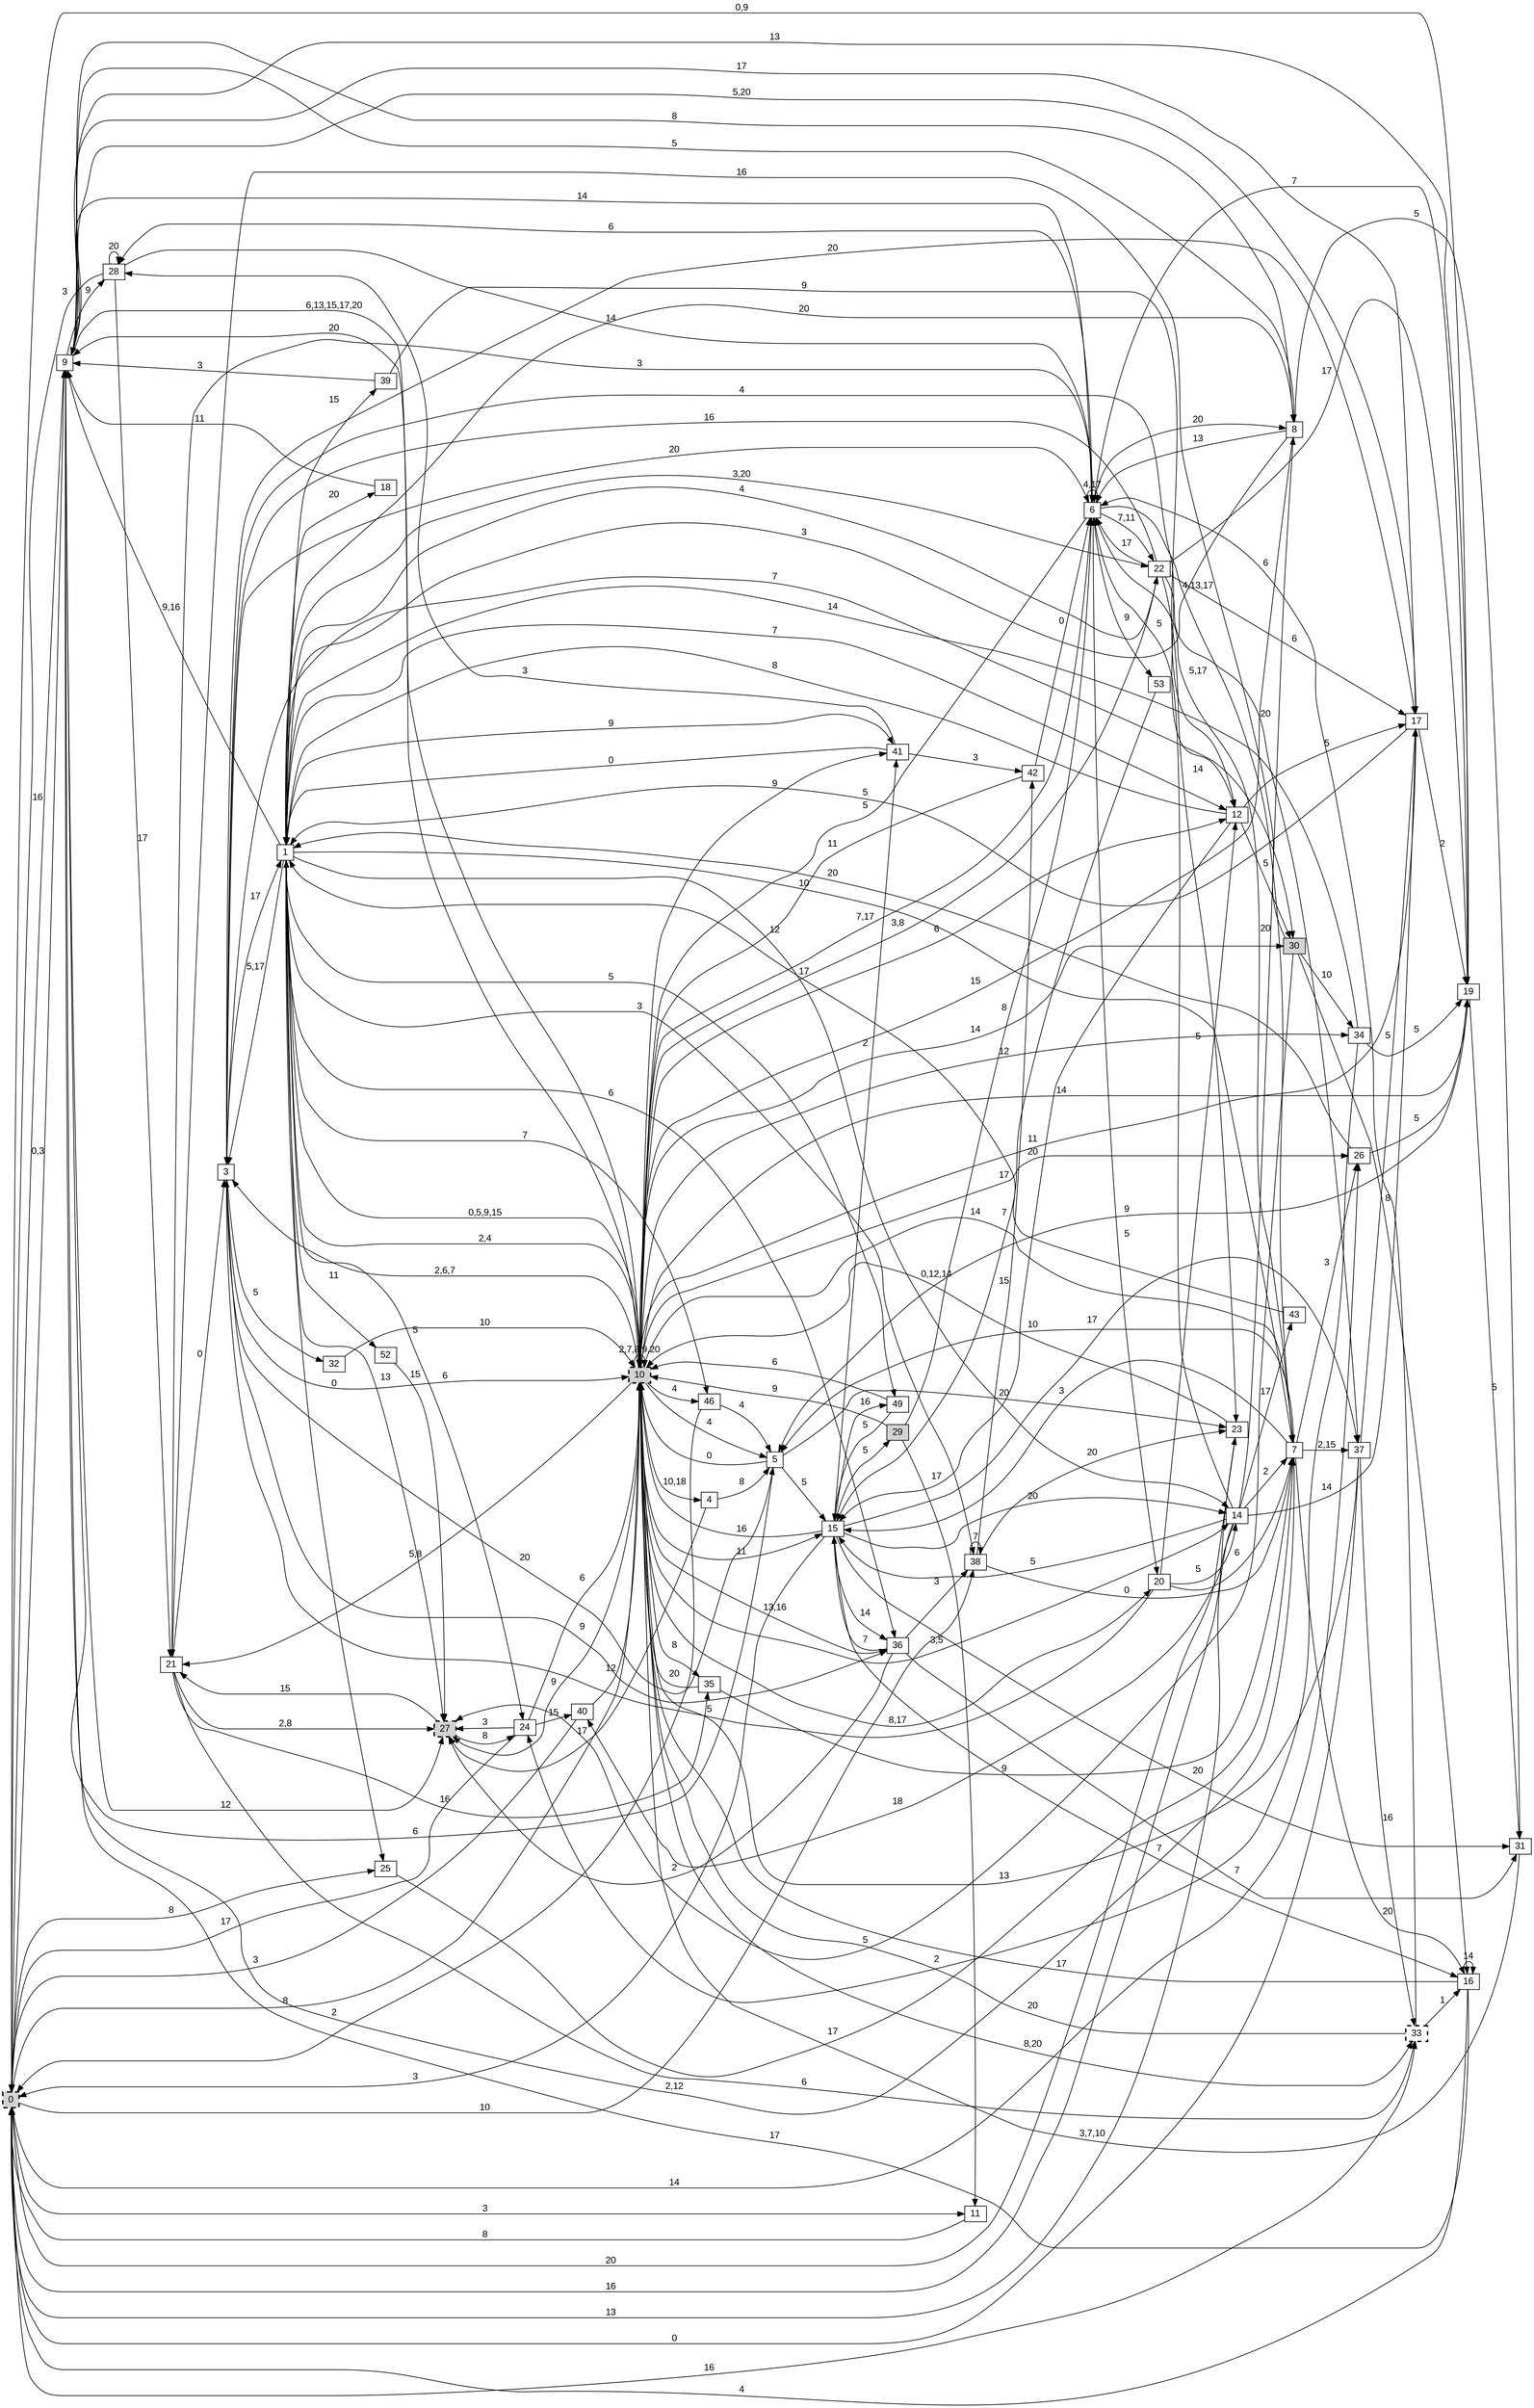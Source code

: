 digraph "NDFA" {
  rankdir=LR
  node [shape=box width=0.1 height=0.1 fontname=Arial]
  edge [fontname=Arial]
/* Estados */
 s0 [label="0" style="filled,bold,dashed"] /* I:1 F:1 D:0 */
 s1 [label="1" ] /* I:0 F:0 D:0 */
 s3 [label="3" ] /* I:0 F:0 D:0 */
 s4 [label="4" ] /* I:0 F:0 D:0 */
 s5 [label="5" ] /* I:0 F:0 D:0 */
 s6 [label="6" ] /* I:0 F:0 D:0 */
 s7 [label="7" ] /* I:0 F:0 D:0 */
 s8 [label="8" ] /* I:0 F:0 D:0 */
 s9 [label="9" ] /* I:0 F:0 D:0 */
 s10 [label="10" style="filled,bold,dashed"] /* I:1 F:1 D:0 */
 s11 [label="11" ] /* I:0 F:0 D:0 */
 s12 [label="12" ] /* I:0 F:0 D:0 */
 s14 [label="14" ] /* I:0 F:0 D:0 */
 s15 [label="15" ] /* I:0 F:0 D:0 */
 s16 [label="16" ] /* I:0 F:0 D:0 */
 s17 [label="17" ] /* I:0 F:0 D:0 */
 s18 [label="18" ] /* I:0 F:0 D:0 */
 s19 [label="19" ] /* I:0 F:0 D:0 */
 s20 [label="20" ] /* I:0 F:0 D:0 */
 s21 [label="21" ] /* I:0 F:0 D:0 */
 s22 [label="22" ] /* I:0 F:0 D:0 */
 s23 [label="23" ] /* I:0 F:0 D:0 */
 s24 [label="24" ] /* I:0 F:0 D:0 */
 s25 [label="25" ] /* I:0 F:0 D:0 */
 s26 [label="26" ] /* I:0 F:0 D:0 */
 s27 [label="27" style="filled,bold,dashed"] /* I:1 F:1 D:0 */
 s28 [label="28" ] /* I:0 F:0 D:0 */
 s29 [label="29" style="filled"] /* I:1 F:0 D:0 */
 s30 [label="30" style="filled"] /* I:1 F:0 D:0 */
 s31 [label="31" ] /* I:0 F:0 D:0 */
 s32 [label="32" ] /* I:0 F:0 D:0 */
 s33 [label="33" style="bold,dashed"] /* I:0 F:1 D:0 */
 s34 [label="34" ] /* I:0 F:0 D:0 */
 s35 [label="35" ] /* I:0 F:0 D:0 */
 s36 [label="36" ] /* I:0 F:0 D:0 */
 s37 [label="37" ] /* I:0 F:0 D:0 */
 s38 [label="38" ] /* I:0 F:0 D:0 */
 s39 [label="39" ] /* I:0 F:0 D:0 */
 s40 [label="40" ] /* I:0 F:0 D:0 */
 s41 [label="41" ] /* I:0 F:0 D:0 */
 s42 [label="42" ] /* I:0 F:0 D:0 */
 s43 [label="43" ] /* I:0 F:0 D:0 */
 s46 [label="46" ] /* I:0 F:0 D:0 */
 s49 [label="49" ] /* I:0 F:0 D:0 */
 s52 [label="52" ] /* I:0 F:0 D:0 */
 s53 [label="53" ] /* I:0 F:0 D:0 */
/* Transiciones */
  s0 -> s9 [label="0,3"]
  s0 -> s10 [label="8"]
  s0 -> s11 [label="3"]
  s0 -> s23 [label="16"]
  s0 -> s25 [label="8"]
  s0 -> s26 [label="14"]
  s0 -> s33 [label="16"]
  s0 -> s38 [label="10"]
  s1 -> s3 [label="5,17"]
  s1 -> s7 [label="10"]
  s1 -> s8 [label="20"]
  s1 -> s9 [label="9,16"]
  s1 -> s10 [label="2,4"]
  s1 -> s12 [label="7"]
  s1 -> s14 [label="12"]
  s1 -> s18 [label="20"]
  s1 -> s22 [label="3,20"]
  s1 -> s24 [label="5"]
  s1 -> s25 [label="0"]
  s1 -> s27 [label="13"]
  s1 -> s36 [label="6"]
  s1 -> s38 [label="3"]
  s1 -> s39 [label="15"]
  s1 -> s41 [label="9"]
  s1 -> s46 [label="7"]
  s1 -> s49 [label="5"]
  s1 -> s52 [label="11"]
  s3 -> s1 [label="17"]
  s3 -> s5 [label="20"]
  s3 -> s6 [label="20"]
  s3 -> s10 [label="6"]
  s3 -> s12 [label="4"]
  s3 -> s17 [label="20"]
  s3 -> s30 [label="7"]
  s3 -> s32 [label="5"]
  s3 -> s36 [label="9"]
  s4 -> s5 [label="8"]
  s4 -> s27 [label="17"]
  s5 -> s9 [label="6"]
  s5 -> s10 [label="0"]
  s5 -> s15 [label="5"]
  s5 -> s23 [label="20"]
  s6 -> s6 [label="4,17"]
  s6 -> s7 [label="4,13,17"]
  s6 -> s8 [label="20"]
  s6 -> s9 [label="14"]
  s6 -> s10 [label="5"]
  s6 -> s20 [label="5"]
  s6 -> s22 [label="7,11"]
  s6 -> s28 [label="6"]
  s6 -> s53 [label="9"]
  s7 -> s5 [label="10"]
  s7 -> s6 [label="5,17"]
  s7 -> s9 [label="2,12"]
  s7 -> s15 [label="3"]
  s7 -> s16 [label="20"]
  s7 -> s26 [label="3"]
  s7 -> s37 [label="2,15"]
  s8 -> s1 [label="3"]
  s8 -> s6 [label="13"]
  s8 -> s9 [label="8"]
  s8 -> s10 [label="15"]
  s8 -> s31 [label="5"]
  s9 -> s0 [label="16"]
  s9 -> s8 [label="5"]
  s9 -> s10 [label="6,13,15,17,20"]
  s9 -> s17 [label="17"]
  s9 -> s27 [label="12"]
  s9 -> s28 [label="9"]
  s10 -> s1 [label="0,5,9,15"]
  s10 -> s3 [label="2,6,7"]
  s10 -> s4 [label="10,18"]
  s10 -> s5 [label="4"]
  s10 -> s6 [label="7,17"]
  s10 -> s7 [label="14"]
  s10 -> s9 [label="20"]
  s10 -> s10 [label="2,7,8,9,20"]
  s10 -> s12 [label="6"]
  s10 -> s14 [label="3,5"]
  s10 -> s15 [label="11"]
  s10 -> s19 [label="14"]
  s10 -> s20 [label="8,17"]
  s10 -> s21 [label="5,8"]
  s10 -> s22 [label="3,8"]
  s10 -> s26 [label="17"]
  s10 -> s27 [label="9"]
  s10 -> s30 [label="14"]
  s10 -> s33 [label="8,20"]
  s10 -> s34 [label="12"]
  s10 -> s35 [label="8"]
  s10 -> s36 [label="13,16"]
  s10 -> s41 [label="9"]
  s10 -> s46 [label="4"]
  s11 -> s0 [label="8"]
  s12 -> s1 [label="8"]
  s12 -> s15 [label="20"]
  s12 -> s17 [label="5"]
  s12 -> s30 [label="5"]
  s14 -> s0 [label="13"]
  s14 -> s6 [label="5"]
  s14 -> s7 [label="2"]
  s14 -> s8 [label="20"]
  s14 -> s15 [label="5"]
  s14 -> s17 [label="14"]
  s14 -> s40 [label="18"]
  s14 -> s43 [label="17"]
  s15 -> s0 [label="3"]
  s15 -> s10 [label="16"]
  s15 -> s14 [label="20"]
  s15 -> s16 [label="7"]
  s15 -> s29 [label="5"]
  s15 -> s31 [label="20"]
  s15 -> s36 [label="14"]
  s15 -> s37 [label="17"]
  s15 -> s41 [label="2"]
  s15 -> s49 [label="16"]
  s16 -> s0 [label="4"]
  s16 -> s9 [label="17"]
  s16 -> s10 [label="17"]
  s16 -> s16 [label="14"]
  s17 -> s1 [label="5"]
  s17 -> s9 [label="5,20"]
  s17 -> s10 [label="11"]
  s17 -> s19 [label="2"]
  s18 -> s9 [label="11"]
  s19 -> s0 [label="0,9"]
  s19 -> s5 [label="9"]
  s19 -> s6 [label="7"]
  s19 -> s9 [label="13"]
  s19 -> s31 [label="5"]
  s20 -> s3 [label="5"]
  s20 -> s7 [label="6"]
  s20 -> s12 [label="5"]
  s20 -> s14 [label="5"]
  s21 -> s3 [label="0"]
  s21 -> s6 [label="3"]
  s21 -> s27 [label="2,8"]
  s21 -> s33 [label="6"]
  s21 -> s35 [label="16"]
  s22 -> s1 [label="4"]
  s22 -> s3 [label="16"]
  s22 -> s6 [label="17"]
  s22 -> s17 [label="6"]
  s22 -> s19 [label="17"]
  s22 -> s23 [label="14"]
  s22 -> s37 [label="20"]
  s23 -> s0 [label="20"]
  s23 -> s10 [label="0,12,14"]
  s24 -> s0 [label="17"]
  s24 -> s10 [label="6"]
  s24 -> s27 [label="3"]
  s24 -> s40 [label="15"]
  s25 -> s7 [label="17"]
  s26 -> s1 [label="20"]
  s26 -> s19 [label="5"]
  s27 -> s21 [label="15"]
  s27 -> s24 [label="8"]
  s28 -> s0 [label="3"]
  s28 -> s6 [label="14"]
  s28 -> s21 [label="17"]
  s28 -> s28 [label="20"]
  s29 -> s6 [label="8"]
  s29 -> s10 [label="9"]
  s29 -> s11 [label="17"]
  s30 -> s16 [label="8"]
  s30 -> s21 [label="16"]
  s30 -> s27 [label="5"]
  s30 -> s34 [label="10"]
  s31 -> s10 [label="3,7,10"]
  s32 -> s10 [label="10"]
  s33 -> s6 [label="6"]
  s33 -> s10 [label="20"]
  s33 -> s16 [label="1"]
  s34 -> s1 [label="14"]
  s34 -> s19 [label="5"]
  s34 -> s24 [label="2"]
  s35 -> s7 [label="9"]
  s35 -> s10 [label="20"]
  s36 -> s15 [label="7"]
  s36 -> s27 [label="2"]
  s36 -> s31 [label="7"]
  s36 -> s38 [label="3"]
  s37 -> s0 [label="0"]
  s37 -> s10 [label="13"]
  s37 -> s17 [label="5"]
  s37 -> s33 [label="16"]
  s38 -> s7 [label="0"]
  s38 -> s23 [label="20"]
  s38 -> s38 [label="7"]
  s38 -> s42 [label="15"]
  s39 -> s9 [label="3"]
  s39 -> s12 [label="9"]
  s40 -> s0 [label="3"]
  s40 -> s10 [label="12"]
  s41 -> s1 [label="0"]
  s41 -> s28 [label="3"]
  s41 -> s42 [label="3"]
  s42 -> s6 [label="0"]
  s42 -> s10 [label="11"]
  s43 -> s1 [label="17"]
  s46 -> s0 [label="2"]
  s46 -> s5 [label="4"]
  s49 -> s10 [label="6"]
  s49 -> s15 [label="5"]
  s52 -> s27 [label="15"]
  s53 -> s15 [label="7"]
}
